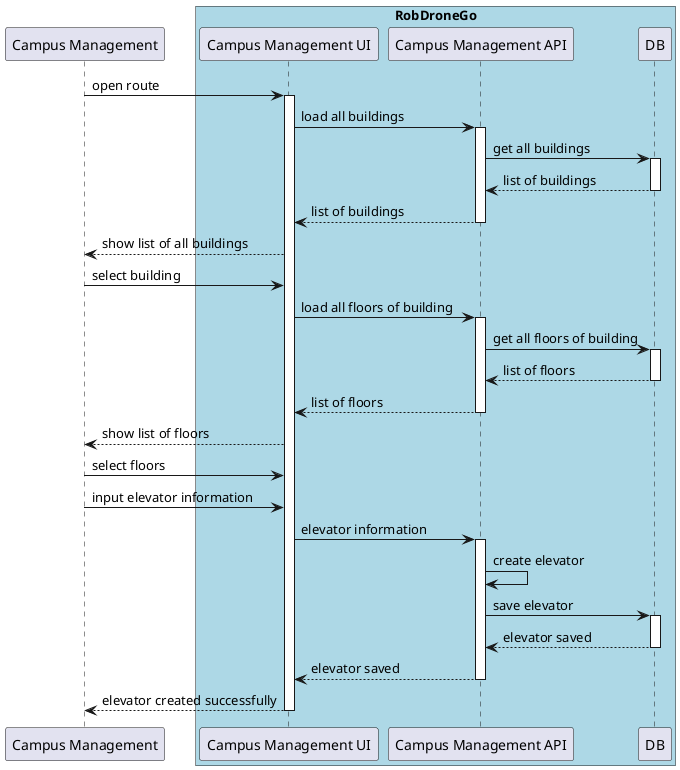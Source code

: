 @startuml SD Lv2

participant "Campus Management" as campusManager
box "RobDroneGo" #LightBlue
    participant "Campus Management UI" as campusUI
    participant "Campus Management API" as campusAPI
    participant "DB" as DB
end box

campusManager -> campusUI : open route
activate campusUI

    campusUI -> campusAPI : load all buildings
    activate campusAPI

    campusAPI -> DB : get all buildings
    activate DB
    DB --> campusAPI : list of buildings
    deactivate DB

    campusAPI --> campusUI : list of buildings
    deactivate campusAPI

campusManager <-- campusUI : show list of all buildings

campusManager -> campusUI : select building

    campusUI -> campusAPI : load all floors of building
    activate campusAPI

    campusAPI -> DB : get all floors of building
    activate DB
    DB --> campusAPI : list of floors
    deactivate DB

    campusAPI --> campusUI : list of floors
    deactivate campusAPI

campusManager <-- campusUI : show list of floors

campusManager -> campusUI : select floors

campusManager -> campusUI : input elevator information
    
        campusUI -> campusAPI : elevator information
        activate campusAPI
        campusAPI -> campusAPI : create elevator
    
        campusAPI -> DB : save elevator
        activate DB
        DB --> campusAPI : elevator saved
        deactivate DB
    
        campusAPI --> campusUI : elevator saved
        deactivate campusAPI
    
campusManager <-- campusUI : elevator created successfully
deactivate campusUI

@enduml